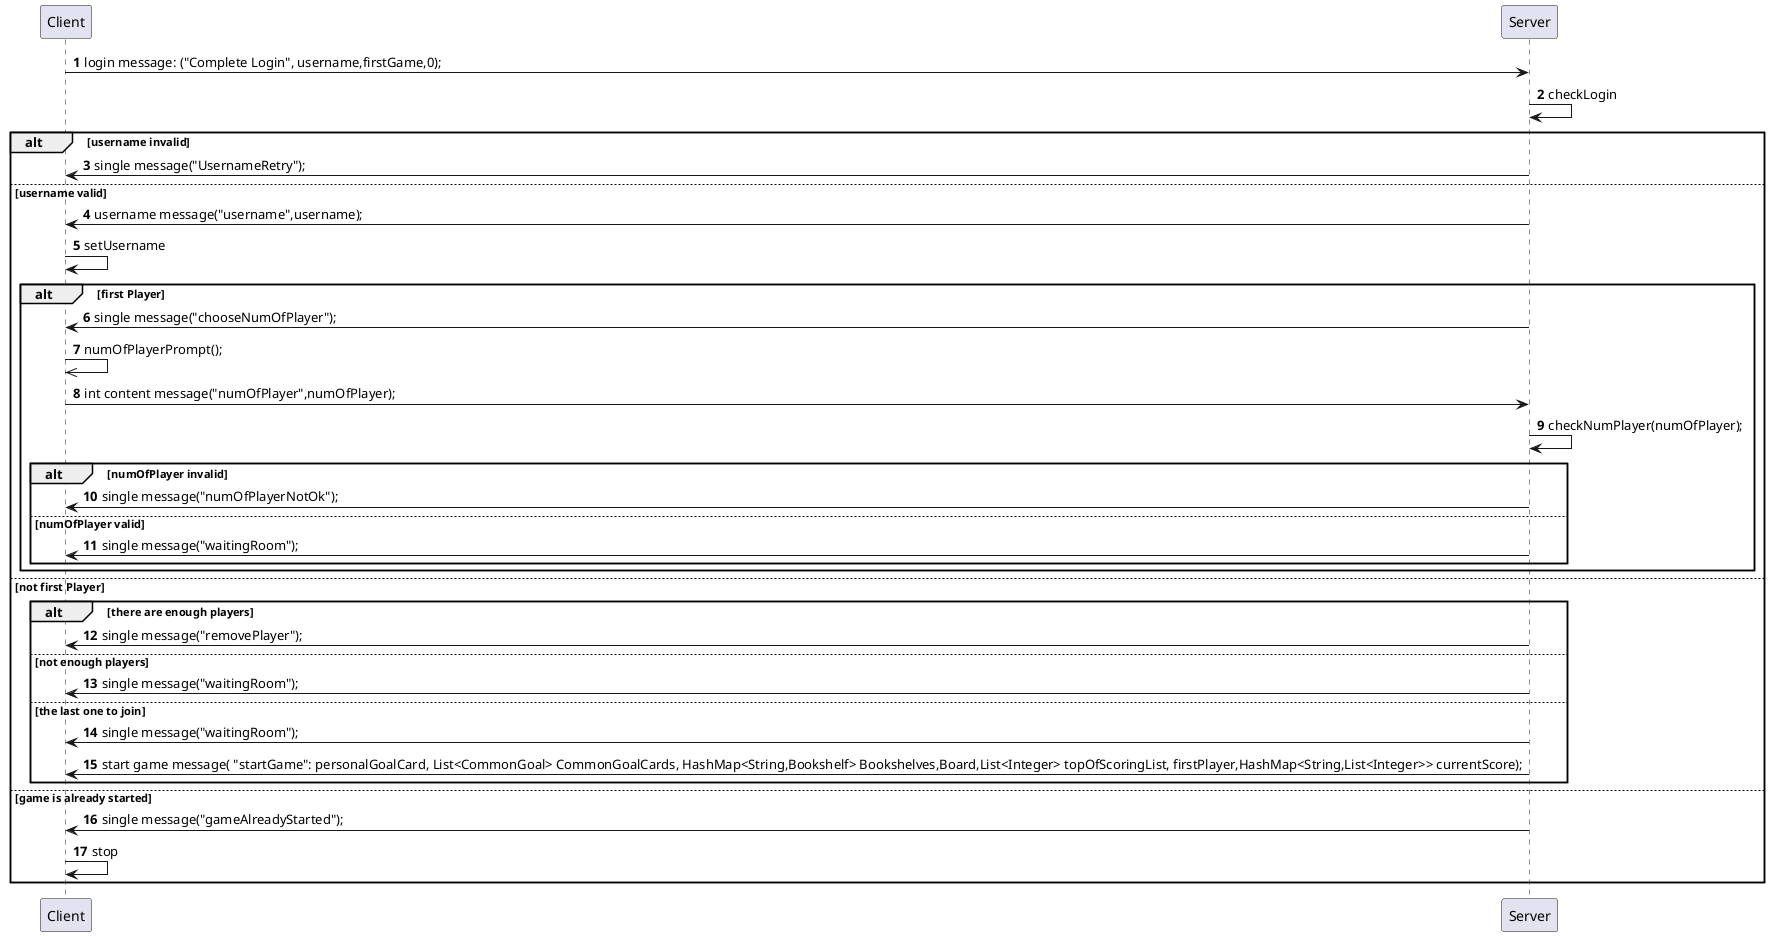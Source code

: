 @startuml
'https://plantuml.com/sequence-diagram

autonumber

Client -> Server: login message: ("Complete Login", username,firstGame,0);
Server->Server: checkLogin

alt username invalid
Server->Client: single message("UsernameRetry");
else username valid
Server->Client: username message("username",username);
Client->Client: setUsername
alt first Player
Server->Client: single message("chooseNumOfPlayer");
Client->>Client: numOfPlayerPrompt();
Client->Server: int content message("numOfPlayer",numOfPlayer);
Server->Server:checkNumPlayer(numOfPlayer);
alt numOfPlayer invalid
Server->Client: single message("numOfPlayerNotOk");
else numOfPlayer valid
Server->Client: single message("waitingRoom");
end
end
else not first Player
alt there are enough players
Server->Client: single message("removePlayer");
else not enough players
Server->Client: single message("waitingRoom");
else the last one to join
Server->Client: single message("waitingRoom");
Server->Client: start game message( "startGame": personalGoalCard, List<CommonGoal> CommonGoalCards, HashMap<String,Bookshelf> Bookshelves,Board,List<Integer> topOfScoringList, firstPlayer,HashMap<String,List<Integer>> currentScore);
end
else game is already started
Server->Client: single message("gameAlreadyStarted");
Client->Client: stop
end

@enduml
